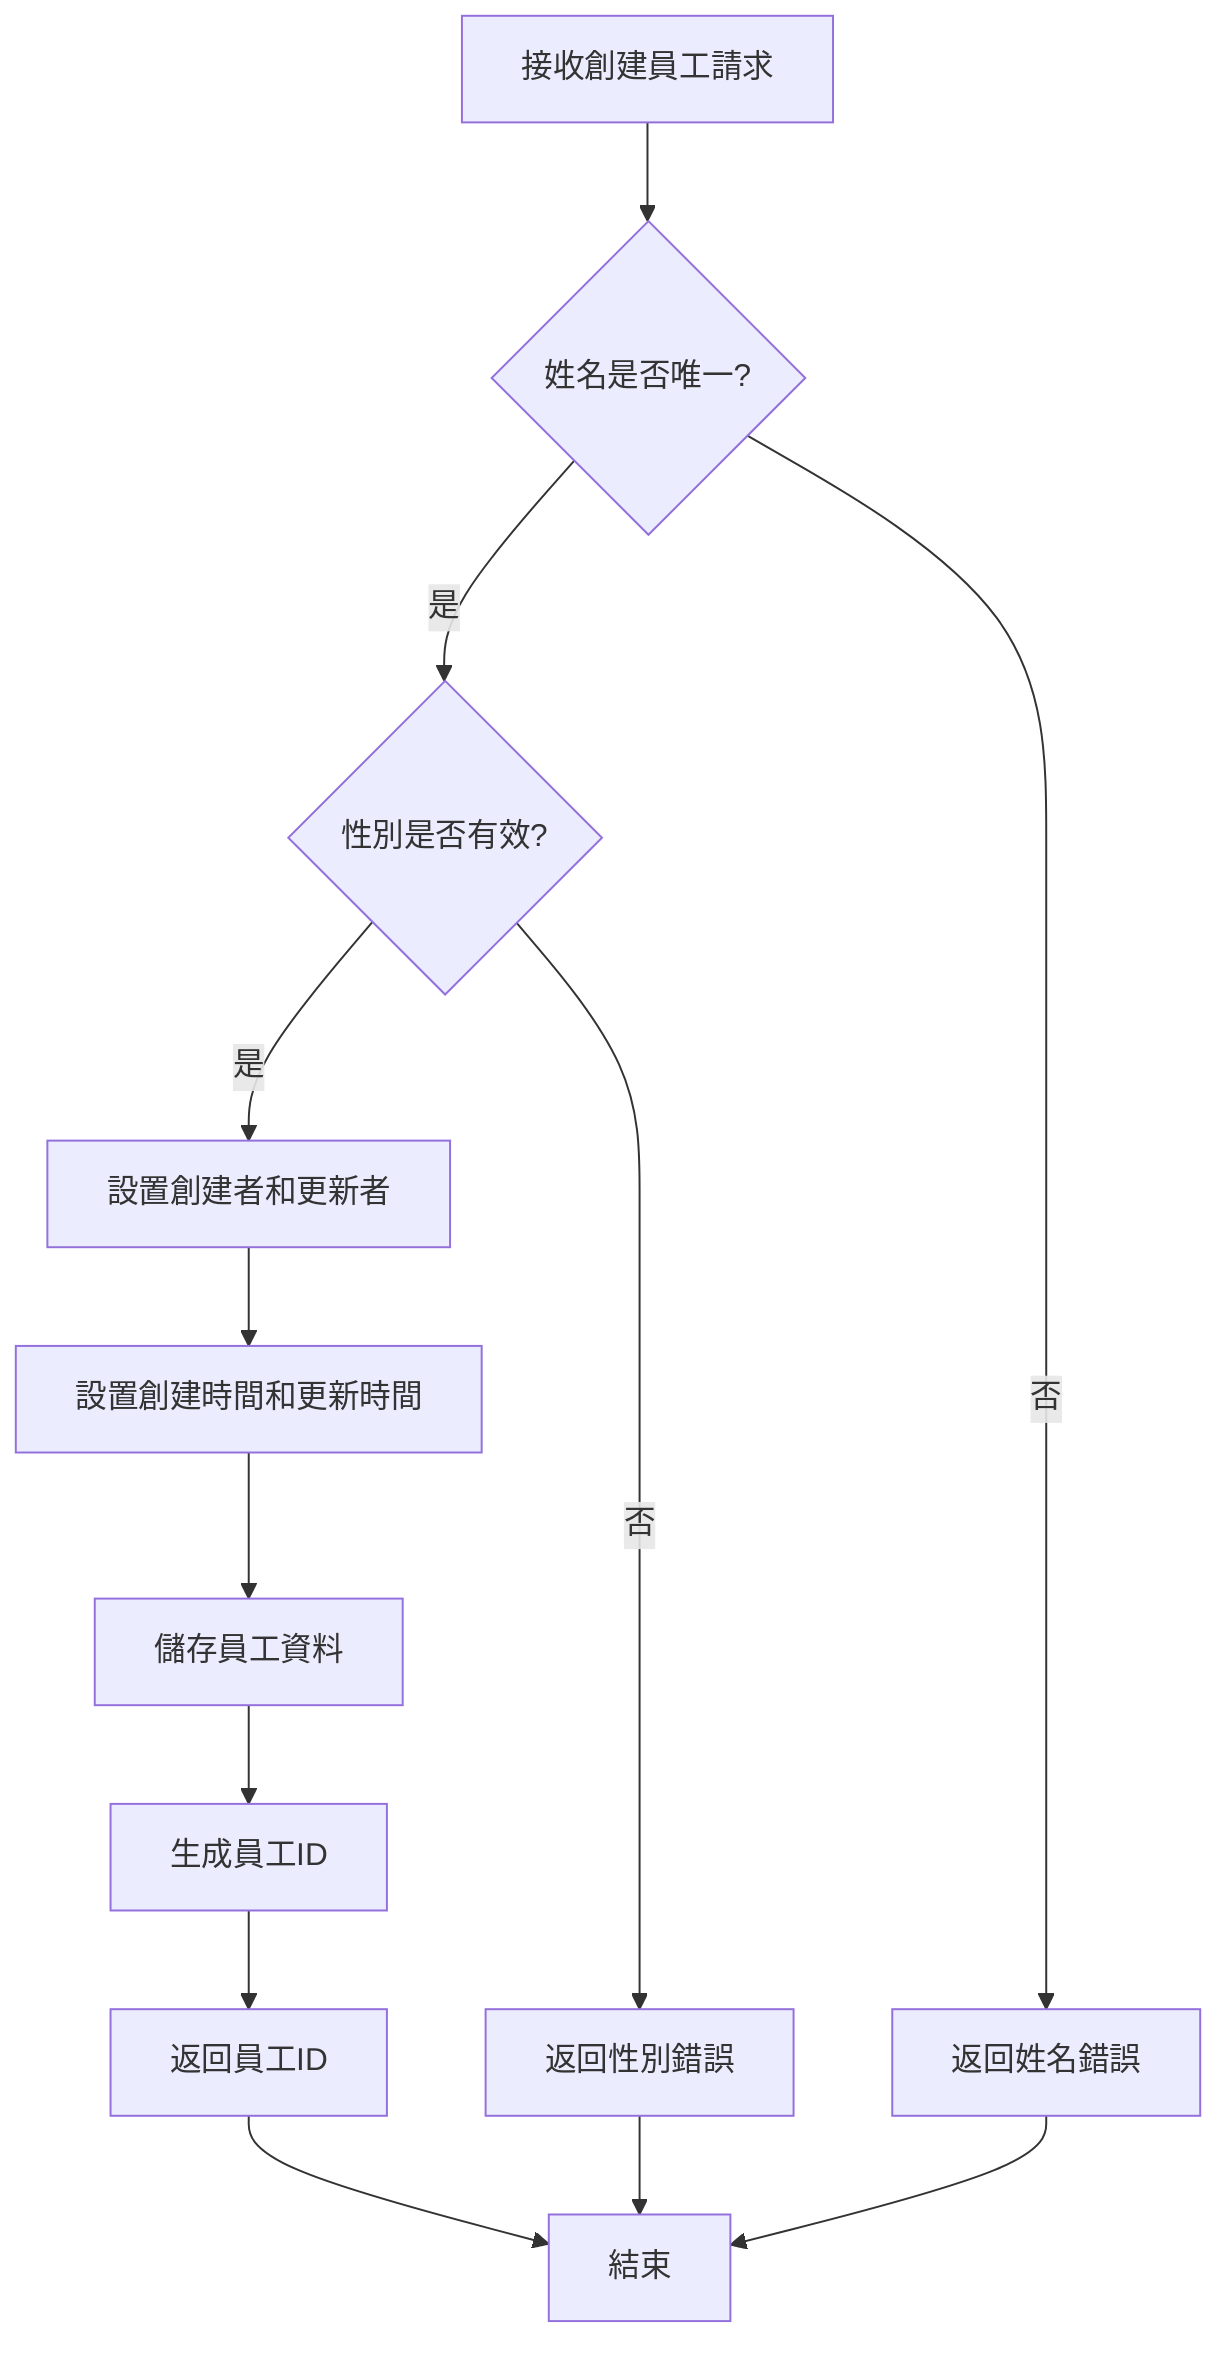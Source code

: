 flowchart TD
    A["接收創建員工請求"] --> B{"姓名是否唯一?"}
    B -->|是| C{"性別是否有效?"}
    C -->|是| D["設置創建者和更新者"]
    D --> E["設置創建時間和更新時間"]
    E --> F["儲存員工資料"]
    F --> G["生成員工ID"]
    G --> H["返回員工ID"]
    C -->|否| I["返回性別錯誤"]
    B -->|否| J["返回姓名錯誤"]
    H --> K["結束"]
    I --> K
    J --> K
